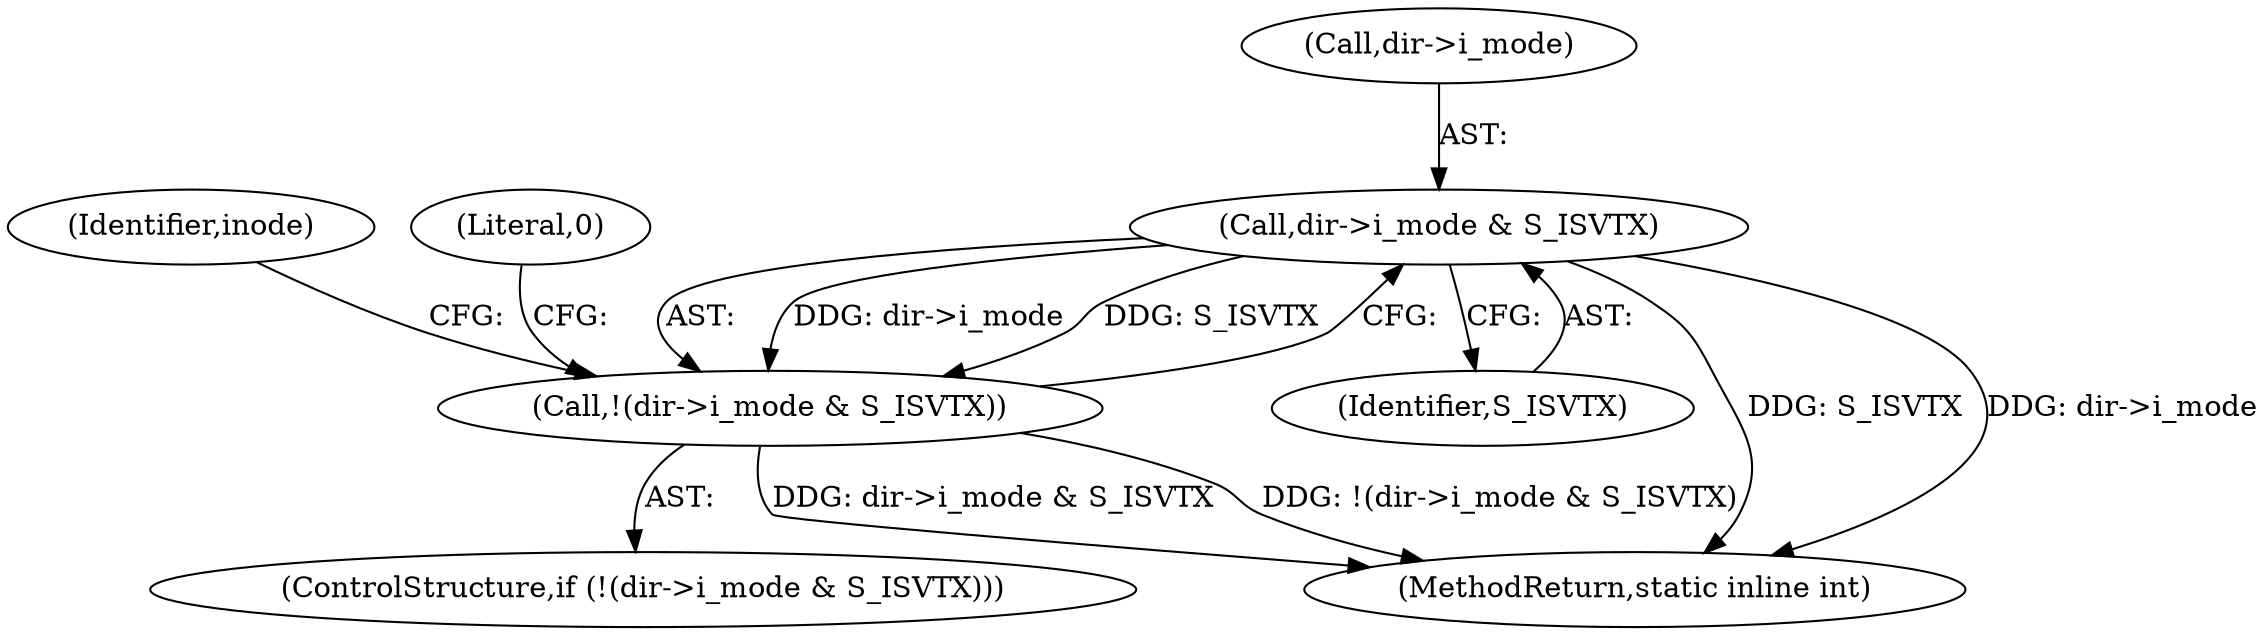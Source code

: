 digraph "0_linux_23adbe12ef7d3d4195e80800ab36b37bee28cd03_2@pointer" {
"1000110" [label="(Call,dir->i_mode & S_ISVTX)"];
"1000109" [label="(Call,!(dir->i_mode & S_ISVTX))"];
"1000114" [label="(Identifier,S_ISVTX)"];
"1000110" [label="(Call,dir->i_mode & S_ISVTX)"];
"1000111" [label="(Call,dir->i_mode)"];
"1000109" [label="(Call,!(dir->i_mode & S_ISVTX))"];
"1000120" [label="(Identifier,inode)"];
"1000116" [label="(Literal,0)"];
"1000108" [label="(ControlStructure,if (!(dir->i_mode & S_ISVTX)))"];
"1000138" [label="(MethodReturn,static inline int)"];
"1000110" -> "1000109"  [label="AST: "];
"1000110" -> "1000114"  [label="CFG: "];
"1000111" -> "1000110"  [label="AST: "];
"1000114" -> "1000110"  [label="AST: "];
"1000109" -> "1000110"  [label="CFG: "];
"1000110" -> "1000138"  [label="DDG: S_ISVTX"];
"1000110" -> "1000138"  [label="DDG: dir->i_mode"];
"1000110" -> "1000109"  [label="DDG: dir->i_mode"];
"1000110" -> "1000109"  [label="DDG: S_ISVTX"];
"1000109" -> "1000108"  [label="AST: "];
"1000116" -> "1000109"  [label="CFG: "];
"1000120" -> "1000109"  [label="CFG: "];
"1000109" -> "1000138"  [label="DDG: dir->i_mode & S_ISVTX"];
"1000109" -> "1000138"  [label="DDG: !(dir->i_mode & S_ISVTX)"];
}
